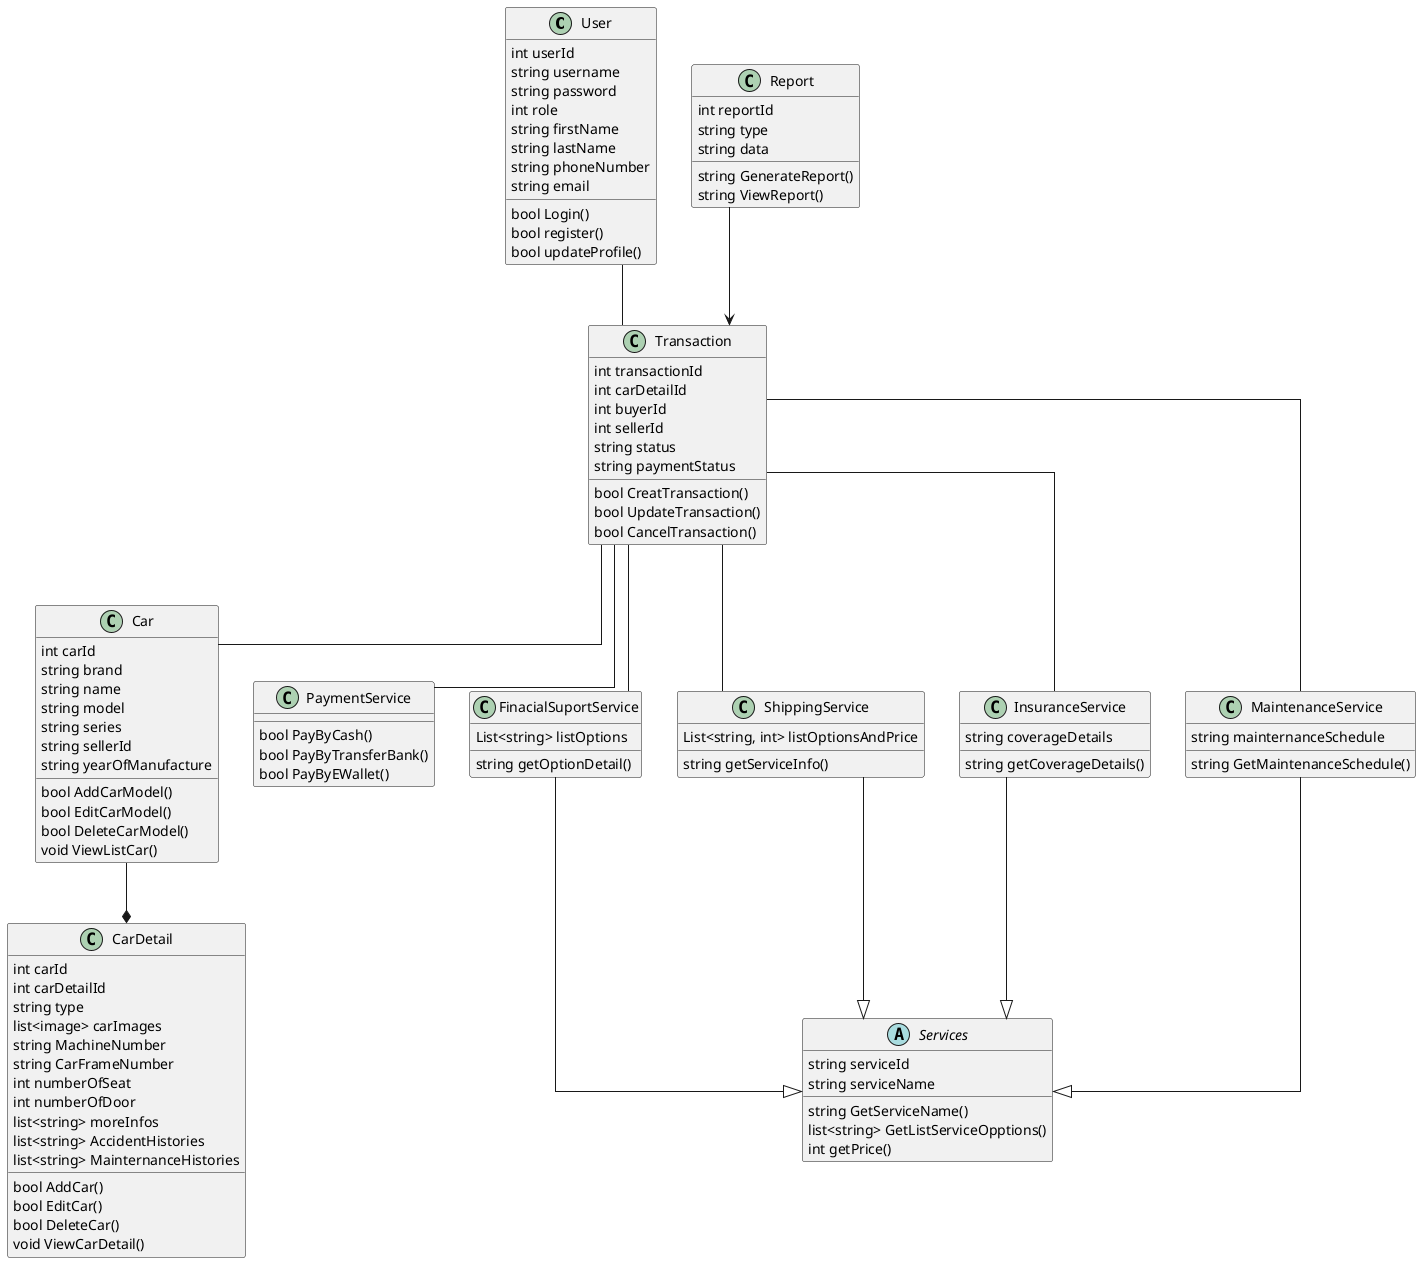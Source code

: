 @startuml
'left to right direction
skinparam linetype ortho

class User{
    int userId
    string username
    string password
    int role 
    string firstName 
    string lastName 
    string phoneNumber
    string email
    bool Login() 
    bool register() 
    bool updateProfile()
}

class Car{
    int carId 
    string brand 
    string name
    string model 
    string series 
    string sellerId 
    string yearOfManufacture
    bool AddCarModel()
    bool EditCarModel()
    bool DeleteCarModel()
    void ViewListCar()
}

class CarDetail{
    int carId
    int carDetailId
    string type 
    'new car/ old car
    list<image> carImages
    string MachineNumber
    string CarFrameNumber
    int numberOfSeat
    int numberOfDoor
    list<string> moreInfos
    list<string> AccidentHistories
    list<string> MainternanceHistories
    bool AddCar()
    bool EditCar()
    bool DeleteCar()
    void ViewCarDetail()
}

class Transaction{
    int transactionId 
    int carDetailId 
    int buyerId 
    int sellerId 
    string status 
    string paymentStatus 
    bool CreatTransaction()
    bool UpdateTransaction()
    bool CancelTransaction()
}

abstract class Services{
    string serviceId
    string serviceName 
    string GetServiceName()
    list<string> GetListServiceOpptions()
    int getPrice()
}

class PaymentService{
    bool PayByCash()
    bool PayByTransferBank()
    bool PayByEWallet()
}

class FinacialSuportService{
    List<string> listOptions
    string getOptionDetail()
}

class ShippingService{
    List<string, int> listOptionsAndPrice
    string getServiceInfo()
}

class InsuranceService{
    string coverageDetails
    string getCoverageDetails()
}

class MaintenanceService{
    string mainternanceSchedule
    string GetMaintenanceSchedule()
}

class Report{
    int reportId 
    string type
    string data
    string GenerateReport()
    string ViewReport()
}

'Inheritance Relationships
MaintenanceService --|> Services
ShippingService --|> Services
InsuranceService --|> Services
FinacialSuportService --|> Services

User -- Transaction
Transaction -- Car
Transaction -- ShippingService
Transaction -- InsuranceService
Transaction -- MaintenanceService
Transaction -- PaymentService
Transaction -- FinacialSuportService
Report --> Transaction

'Composition Relationship
Car --* CarDetail

@enduml